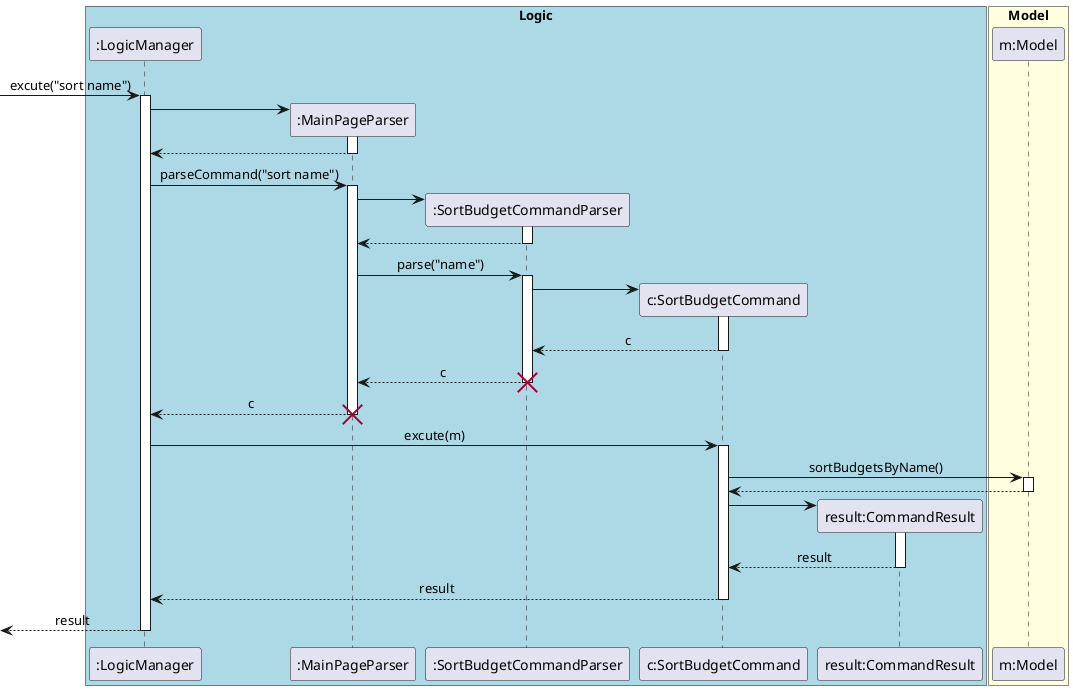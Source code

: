 @startuml
skinparam Sequence {
    MessageAlign center
}
box "Logic" #LightBlue
participant ":LogicManager" as LM
participant ":MainPageParser" as MPP
participant ":SortBudgetCommandParser" as SBCP
participant "c:SortBudgetCommand" as SBC
participant "result:CommandResult" as CR

end box

box "Model" #LightYellow
participant "m:Model" as M
end box

[-> LM : excute("sort name")
activate LM
create MPP
LM -> MPP
activate MPP
LM <-- MPP
deactivate MPP
LM -> MPP : parseCommand("sort name")
activate MPP

create SBCP
MPP -> SBCP
activate SBCP
MPP <-- SBCP
deactivate SBCP
MPP -> SBCP : parse("name")
activate SBCP

create SBC
SBCP -> SBC
activate SBC
SBCP <-- SBC : c
deactivate SBC
MPP <-- SBCP : c
destroy SBCP

deactivate SBCP
LM <-- MPP : c
deactivate MPP
destroy MPP


LM -> SBC: excute(m)
activate SBC
SBC -> M : sortBudgetsByName()
activate M
SBC <-- M
deactivate M

create CR
SBC -> CR
activate CR
SBC <-- CR : result
deactivate CR

LM <-- SBC: result
deactivate SBC
[<-- LM: result
deactivate LM

@enduml

